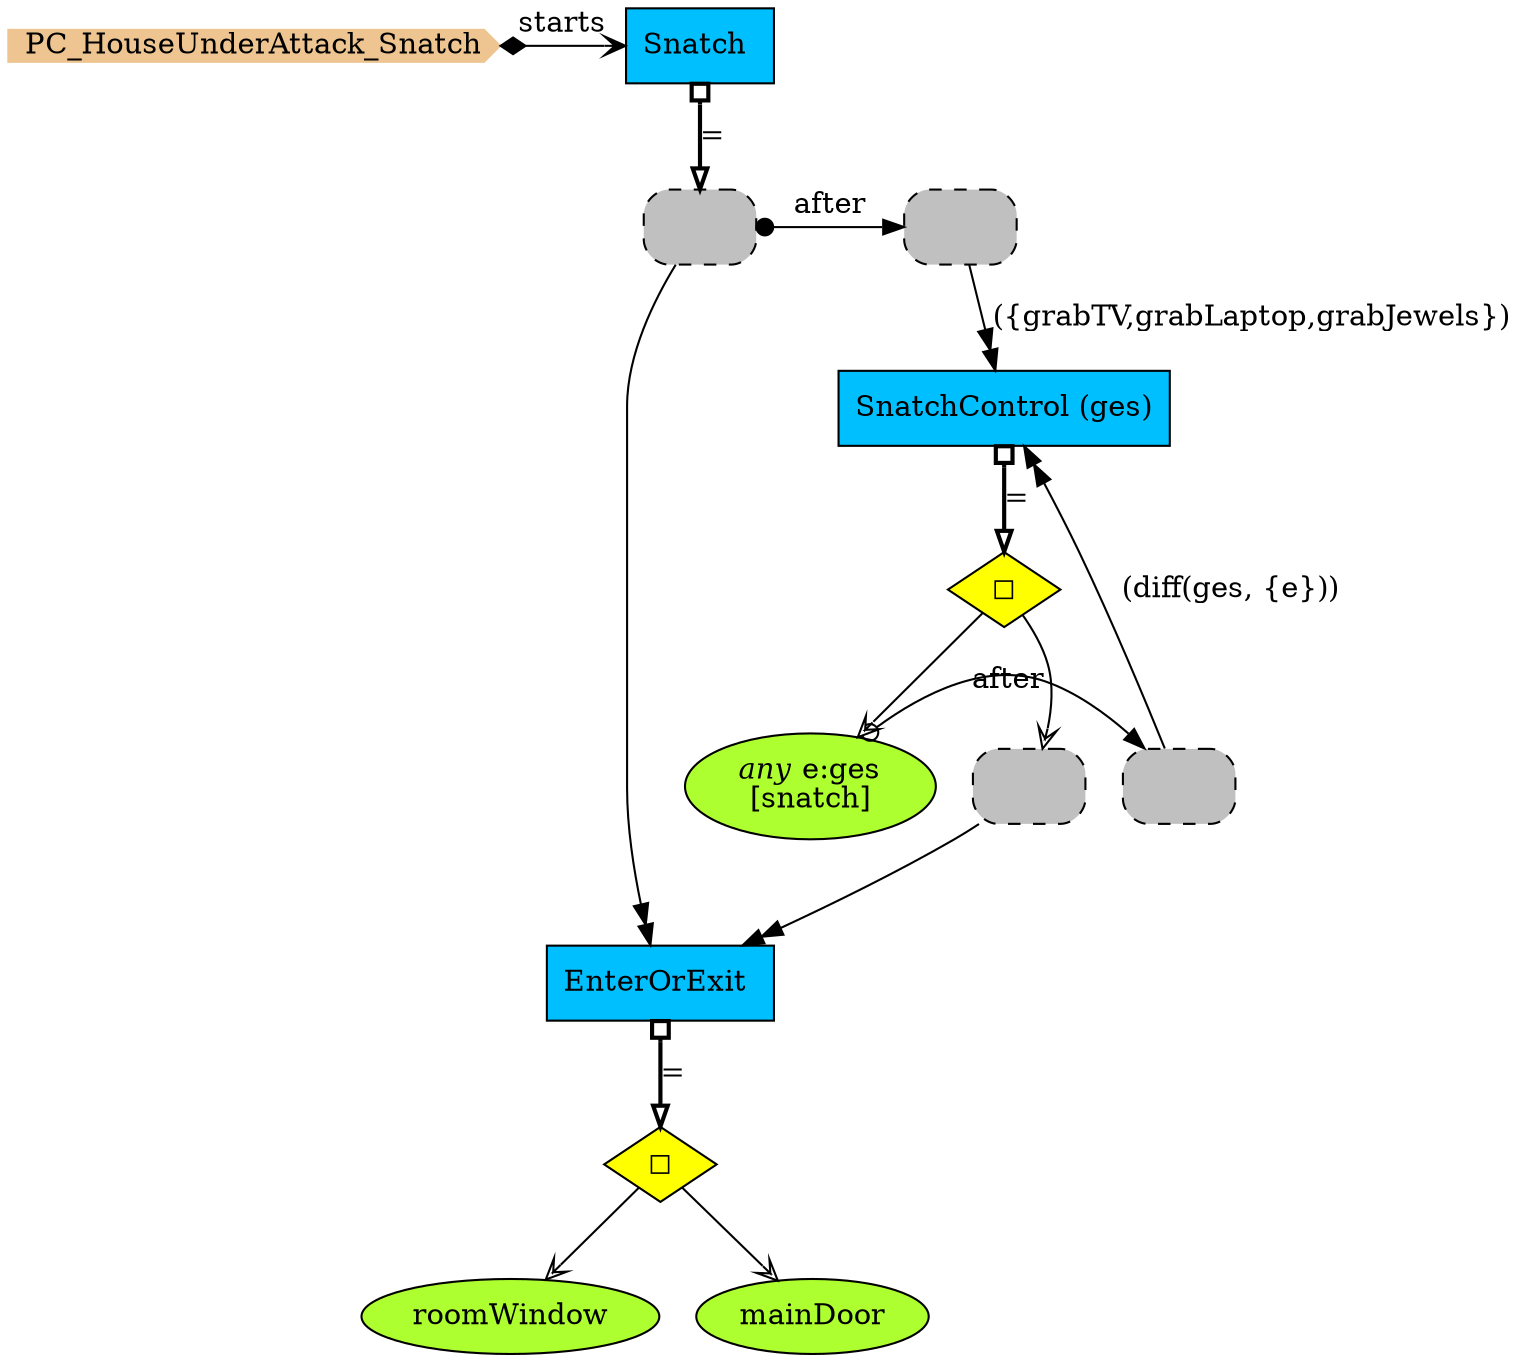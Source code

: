 digraph {
StartN_ [shape = cds,color=burlywood2,style=filled,height=.2,width=.2, label =PC_HouseUnderAttack_Snatch];
RefEnterOrExit2 [shape=rectangle,fillcolor=gray,style="rounded,filled,dashed",label=" "];
RefSnatchControl2 [shape=rectangle,fillcolor=gray,style="rounded,filled,dashed",label=" "];
snatch [shape=ellipse,fillcolor=greenyellow,style = filled,label=<<I>any</I> e:ges<br/>[snatch]>];
RefSnatchControl [shape=rectangle,fillcolor=gray,style="rounded,filled,dashed",label=" "];
SnatchControl [shape=box,fillcolor=deepskyblue,style = filled,label="SnatchControl (ges)"];
OpSnatch [shape=diamond,fillcolor=yellow,style = filled,label="◻︎"];
Snatch [shape=box,fillcolor=deepskyblue,style = filled,label="Snatch "];
RefEnterOrExit [shape=rectangle,fillcolor=gray,style="rounded,filled,dashed",label=" "];
EnterOrExit [shape=box,fillcolor=deepskyblue,style = filled,label="EnterOrExit "];
OpEnterOrExit [shape=diamond,fillcolor=yellow,style = filled,label="◻︎"];
roomWindow [shape=ellipse,fillcolor=greenyellow,style = filled,label="roomWindow"];
mainDoor [shape=ellipse,fillcolor=greenyellow,style = filled,label="mainDoor"];

{rank=min;StartN_,Snatch}
{rank=same;RefEnterOrExit,RefSnatchControl}
{rank=same;snatch,RefSnatchControl2}

RefEnterOrExit2->EnterOrExit[arrowhead="normalnormal",label=" "];
OpSnatch->RefEnterOrExit2[arrowhead="vee",fillcolor=white];
snatch->RefSnatchControl2[arrowtail=odot,dir=both,label="after"];
RefSnatchControl2->SnatchControl[arrowhead="normalnormal",label=" (diff(ges, {e}))"];
OpSnatch->snatch[arrowhead="vee",fillcolor=white];
RefSnatchControl->SnatchControl[arrowhead="normalnormal",label=" ({grabTV,grabLaptop,grabJewels})"];
RefEnterOrExit->RefSnatchControl[arrowtail=dot,dir=both,label="after"];
RefEnterOrExit->EnterOrExit[arrowhead="normalnormal",label=" "];
OpEnterOrExit->roomWindow[arrowhead="vee",fillcolor=white];
OpEnterOrExit->mainDoor[arrowhead="vee",fillcolor=white];
StartN_->Snatch[arrowhead="open",arrowtail=diamond,dir=both,label="starts"];
SnatchControl->OpSnatch[arrowhead="onormal",dir=both,arrowtail=obox,penwidth=2,label="="];
Snatch->RefEnterOrExit[arrowhead="onormal",dir=both,arrowtail=obox,penwidth=2,label="="];
EnterOrExit->OpEnterOrExit[arrowhead="onormal",dir=both,arrowtail=obox,penwidth=2,label="="];
}